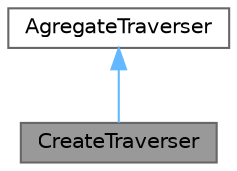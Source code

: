 digraph "CreateTraverser"
{
 // LATEX_PDF_SIZE
  bgcolor="transparent";
  edge [fontname=Helvetica,fontsize=10,labelfontname=Helvetica,labelfontsize=10];
  node [fontname=Helvetica,fontsize=10,shape=box,height=0.2,width=0.4];
  Node1 [id="Node000001",label="CreateTraverser",height=0.2,width=0.4,color="gray40", fillcolor="grey60", style="filled", fontcolor="black",tooltip="A class to create CityTraverser instances."];
  Node2 -> Node1 [id="edge1_Node000001_Node000002",dir="back",color="steelblue1",style="solid",tooltip=" "];
  Node2 [id="Node000002",label="AgregateTraverser",height=0.2,width=0.4,color="gray40", fillcolor="white", style="filled",URL="$classAgregateTraverser.html",tooltip="Abstract base class for creating CityTraverser objects."];
}
